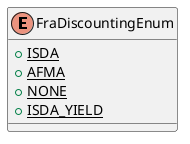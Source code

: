 @startuml

    enum FraDiscountingEnum [[FraDiscountingEnum.html]] {
        {static} +ISDA
        {static} +AFMA
        {static} +NONE
        {static} +ISDA_YIELD
    }

@enduml

